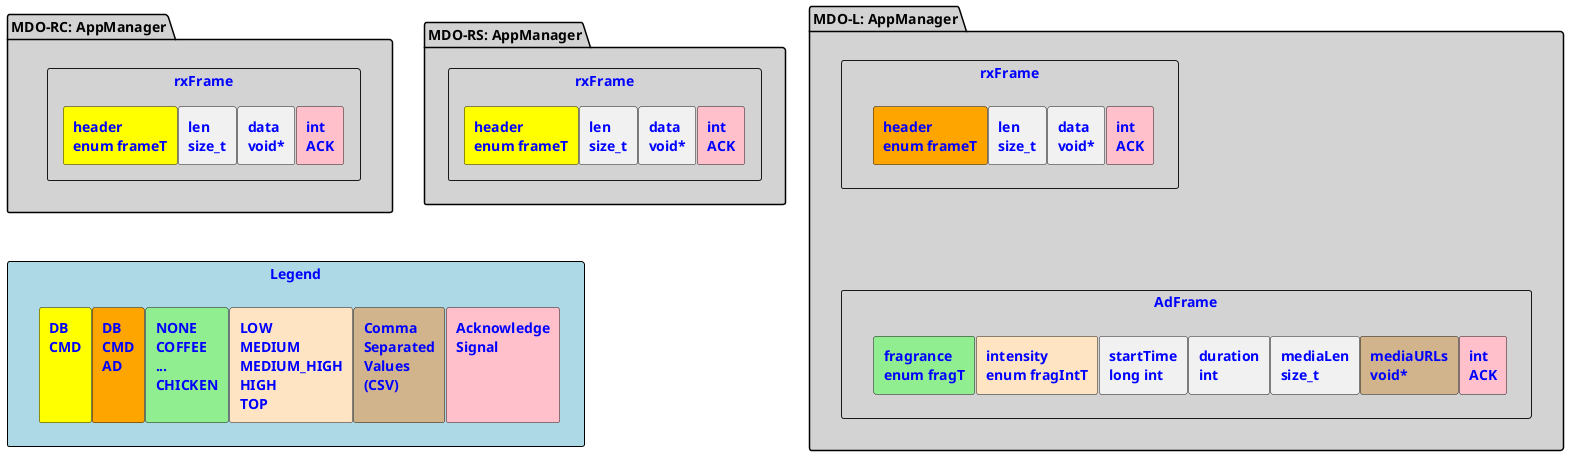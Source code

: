 @startuml
''left to right direction
skinparam fixCircleLabelOverlapping true
'' src: https://www.augmentedmind.de/2021/01/17/plantuml-layout-tutorial-styles/
''skinparam nodesep x (where x is an integer > 0) will increase the horizontal margin
''skinparam ranksep x affects the vertical margin
''With skinparam padding x (x also being an integer > 0) you will increase the padding of every kind of element, so use it carefully, with small values.
skinparam nodesep 1
skinparam ranksep 1
skinparam padding 0.0

<style>
 ' scope to sequenceDiagram elements
 ' scope to actor elements
   component {
       FontColor Blue
       FontStyle bold
   }
   rectangle {
       FontColor Blue
       FontStyle bold
       ''BackGroundColor lightgrey
       Shadowing 0.0
   }
   frame {
       BackGroundColor bisque
   }
   package {
       BackGroundColor lightgrey
       FontStyle bold
   }
''   .legStyle{
''       BackGroundColor lightgrey
''       Shadowing 0.0
''   }
</style>

''skinparam RectangleBackgroundColor<<legStyle>> black
skinparam RectangleBorderColor<<legStyle>> black
''skinparam handwritten <<legStyle>> true

'' colors
''!$highest = darkred
''!$high = %lighten($highest, 40)
''!$medium = %lighten($highest, 80)
''!$low = %lighten($highest, 120)
!$highest = red
!$high = "#orange"
!$medium = "#yellow"
!$low = "#lightgreen"
!$basic = "#yellow"
!$local = "#orange"
!$fragTClr = "#lightgreen"
!$fragIntTClr = "#bisque"
!$mediaClr = "#tan"
!$ackClr = "#pink"

'' participants definition
package "MDO-RC: AppManager" as MDORC #lightgrey{ 
''
  rectangle "rxFrame" as rxFrameRC{
  rectangle "header\nenum frameT" as P0 $basic
  rectangle "len\nsize_t" as P1 
  rectangle "data\nvoid*" as P2
  rectangle "int\nACK" as P3 $ackClr
  }
}

package "MDO-RS: AppManager" as MDORS #lightgrey{ 
  rectangle "rxFrame" as rxFrameRS{
  rectangle "header\nenum frameT" as P01 $basic
  rectangle "len\nsize_t" as P11 
  rectangle "data\nvoid*" as P21
  rectangle "int\nACK" as P31 $ackClr
  }
}

package "MDO-L: AppManager" as MDOL #lightgrey{
  rectangle "rxFrame" as rxFrameL{
  rectangle "header\nenum frameT" as P02 $local
  rectangle "len\nsize_t" as P12
  rectangle "data\nvoid*" as P22
  rectangle "int\nACK" as P32 $ackClr
  }
  rectangle "AdFrame" as adFrame{
  rectangle "fragrance\nenum fragT" as P03 $fragTClr
  rectangle "intensity\nenum fragIntT" as P13 $fragIntTClr
  rectangle "startTime\nlong int" as P23
  rectangle "duration\nint" as P33
  rectangle "mediaLen\nsize_t" as P43
  rectangle "mediaURLs\nvoid*" as P53 $mediaClr
  rectangle "int\nACK" as P63 $ackClr
  }
}

  rectangle "Legend" <<legStyle>> as LEG #lightblue {
  rectangle "DB\nCMD\n\n\n" as P04 $basic
  rectangle "DB\nCMD\nAD\n\n" as P14 $local
  rectangle "NONE\nCOFFEE\n...\nCHICKEN\n" as P24 $fragTClr
  rectangle "LOW\nMEDIUM\nMEDIUM_HIGH\nHIGH\nTOP" as P34 $fragIntTClr
  rectangle "Comma\nSeparated\nValues\n(CSV)\n" as P44 $mediaClr
  rectangle "Acknowledge\nSignal\n\n\n" as P54 $ackClr
  }

  hide <<legStyle>> stereotype

'' ------------------------------

'' ------------ INTERACTIONS
 P0-[hidden]r-P1
 P1-[hidden]r-P2
 P2-[hidden]r-P3
''
 P01-[hidden]r-P11
 P11-[hidden]r-P21
 P21-[hidden]r-P31
''
 P02-[hidden]r-P12
 P12-[hidden]r-P22
 P22-[hidden]r-P32
''
 P03-[hidden]r-P13
 P13-[hidden]r-P23
 P23-[hidden]r-P33
 P33-[hidden]r-P43
 P43-[hidden]r-P53
 P53-[hidden]r-P63
''
 rxFrameL--[hidden]-adFrame

'' Legend
 P04-[hidden]r-P14
 P14-[hidden]r-P24
 P24-[hidden]r-P34
 P34-[hidden]r-P44
 P44-[hidden]r-P54
 MDORC--[hidden]-LEG


@enduml